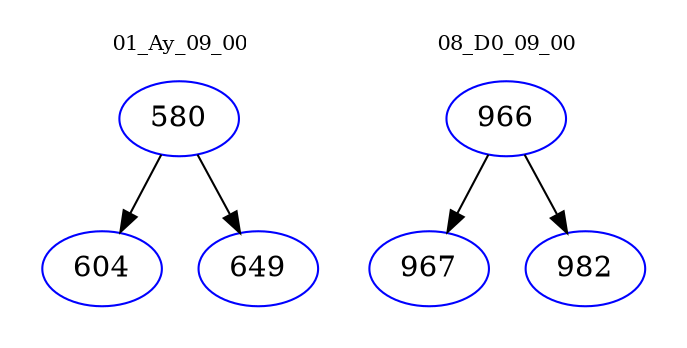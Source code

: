 digraph{
subgraph cluster_0 {
color = white
label = "01_Ay_09_00";
fontsize=10;
T0_580 [label="580", color="blue"]
T0_580 -> T0_604 [color="black"]
T0_604 [label="604", color="blue"]
T0_580 -> T0_649 [color="black"]
T0_649 [label="649", color="blue"]
}
subgraph cluster_1 {
color = white
label = "08_D0_09_00";
fontsize=10;
T1_966 [label="966", color="blue"]
T1_966 -> T1_967 [color="black"]
T1_967 [label="967", color="blue"]
T1_966 -> T1_982 [color="black"]
T1_982 [label="982", color="blue"]
}
}
